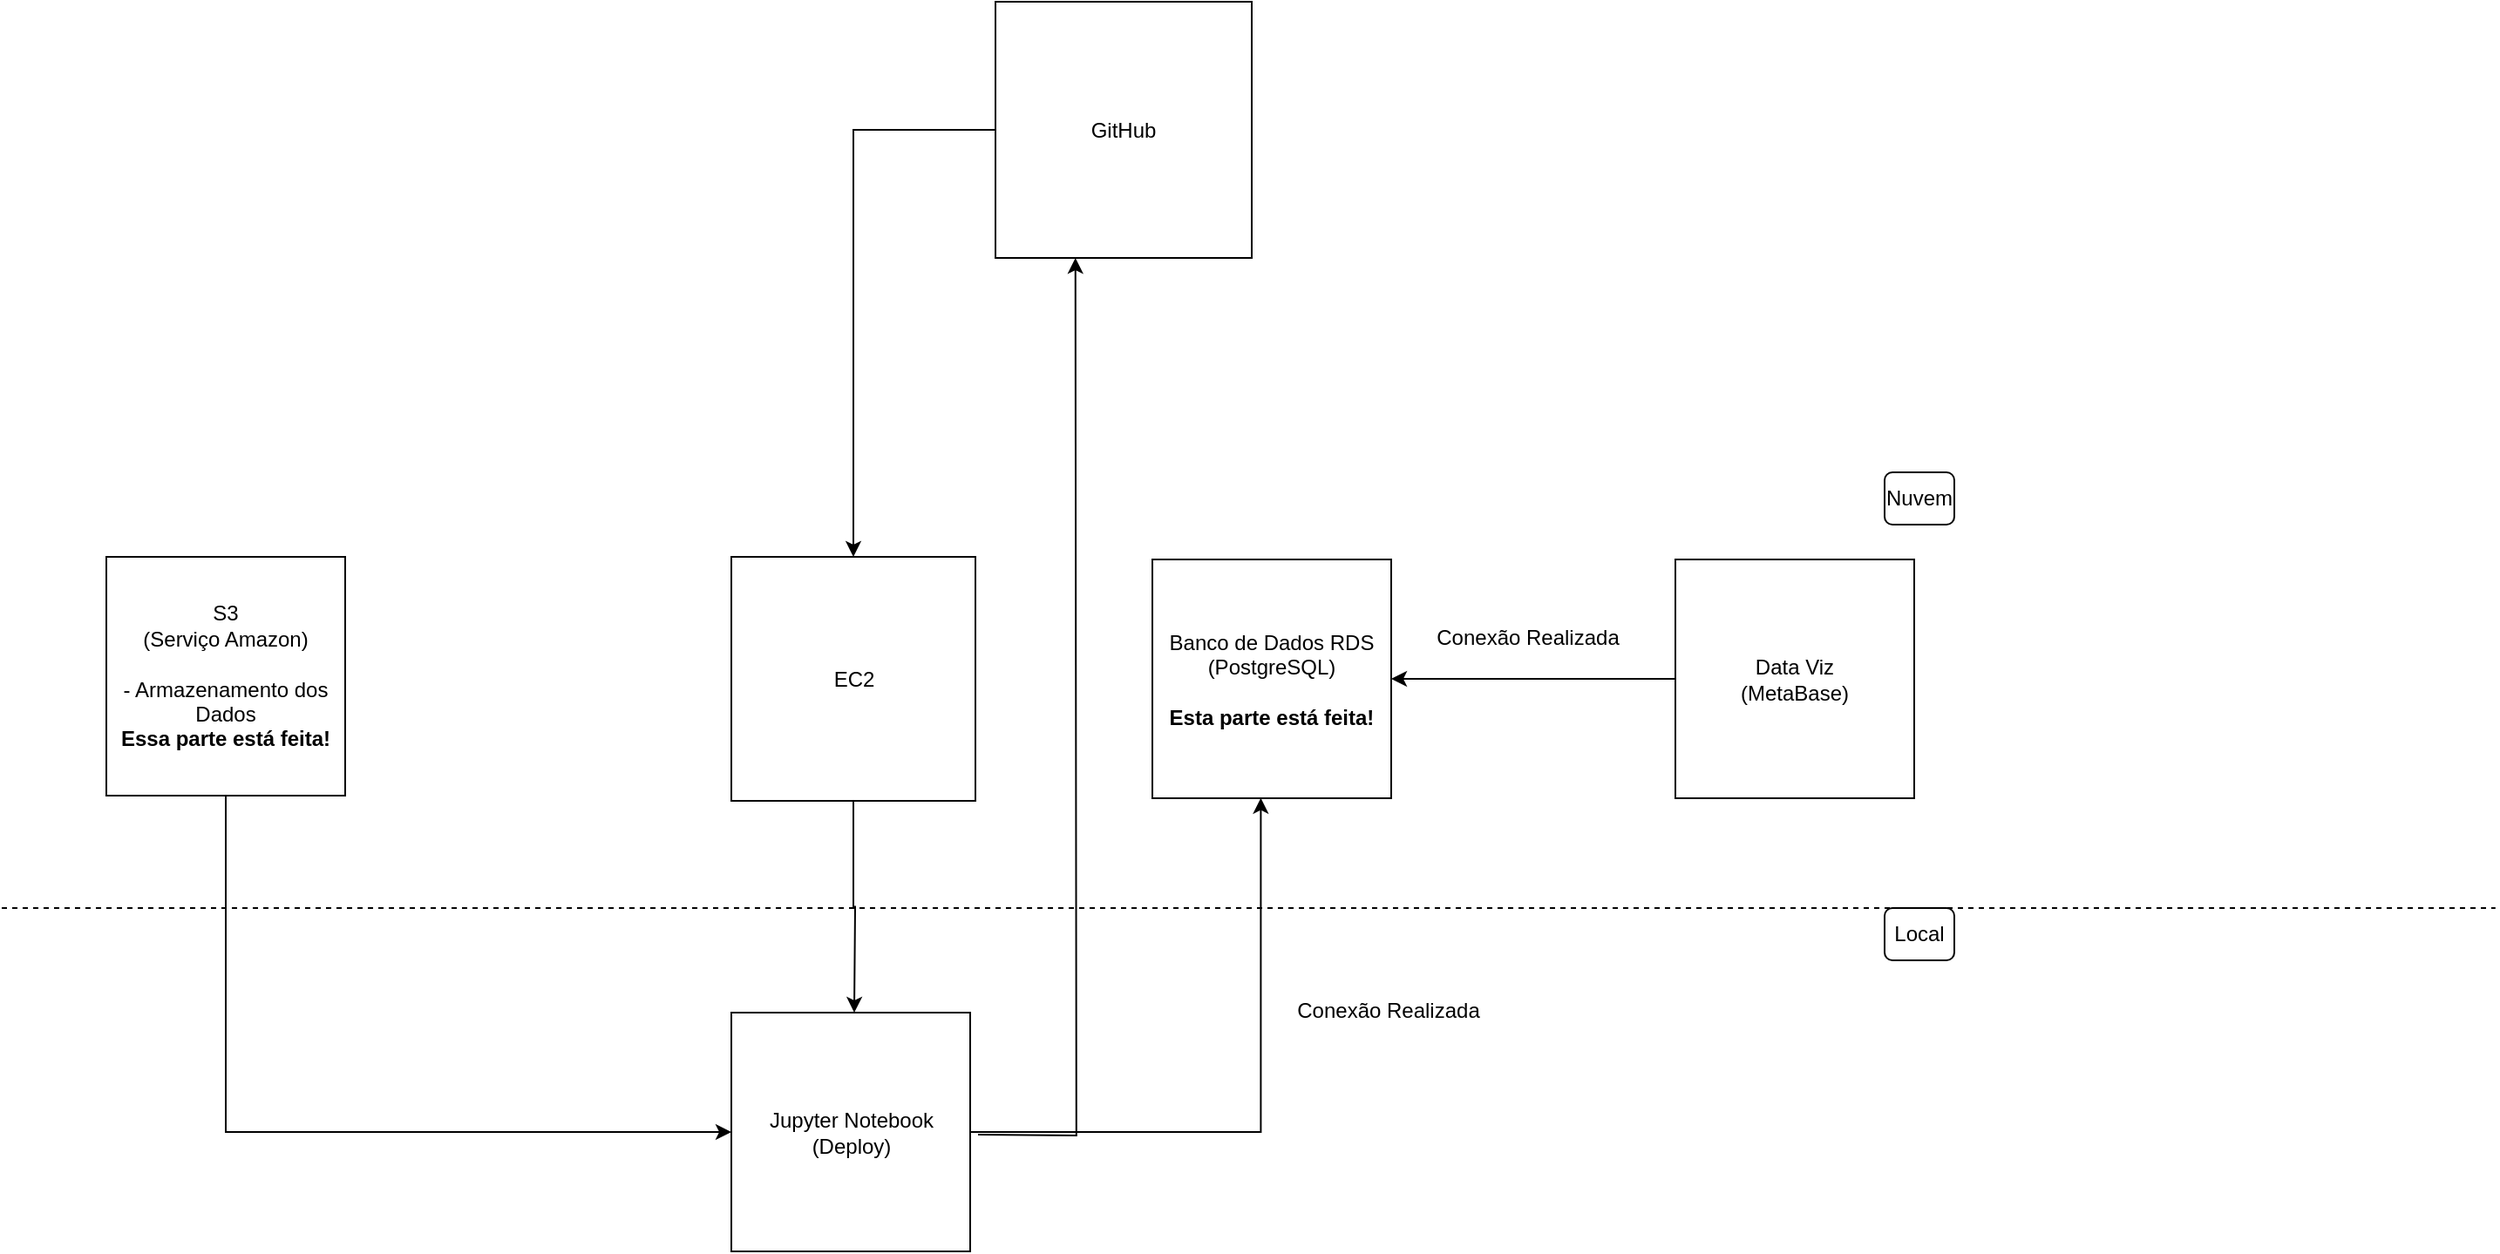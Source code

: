 <mxfile version="20.8.5" type="device"><diagram id="GRRAxrCWdDXO7nSstZkm" name="Página-1"><mxGraphModel dx="2117" dy="1750" grid="1" gridSize="10" guides="1" tooltips="1" connect="1" arrows="1" fold="1" page="1" pageScale="1" pageWidth="827" pageHeight="1169" math="0" shadow="0"><root><mxCell id="0"/><mxCell id="1" parent="0"/><mxCell id="Htcq_VYSwFxHklc7eyam-8" style="edgeStyle=orthogonalEdgeStyle;rounded=0;orthogonalLoop=1;jettySize=auto;html=1;exitX=0;exitY=0.5;exitDx=0;exitDy=0;entryX=1;entryY=0.5;entryDx=0;entryDy=0;" parent="1" source="Htcq_VYSwFxHklc7eyam-1" target="Htcq_VYSwFxHklc7eyam-2" edge="1"><mxGeometry relative="1" as="geometry"/></mxCell><mxCell id="Htcq_VYSwFxHklc7eyam-1" value="Data Viz&lt;br&gt;(MetaBase)" style="whiteSpace=wrap;html=1;aspect=fixed;" parent="1" vertex="1"><mxGeometry x="790" y="40" width="137" height="137" as="geometry"/></mxCell><mxCell id="Htcq_VYSwFxHklc7eyam-2" value="Banco de Dados RDS&lt;br&gt;(PostgreSQL)&lt;br&gt;&lt;br&gt;&lt;b&gt;Esta parte está feita!&lt;/b&gt;" style="whiteSpace=wrap;html=1;aspect=fixed;" parent="1" vertex="1"><mxGeometry x="490" y="40" width="137" height="137" as="geometry"/></mxCell><mxCell id="Htcq_VYSwFxHklc7eyam-12" style="edgeStyle=orthogonalEdgeStyle;rounded=0;orthogonalLoop=1;jettySize=auto;html=1;entryX=0.312;entryY=1.016;entryDx=0;entryDy=0;entryPerimeter=0;" parent="1" edge="1"><mxGeometry relative="1" as="geometry"><mxPoint x="445.864" y="-132.998" as="targetPoint"/><mxPoint x="390" y="370" as="sourcePoint"/></mxGeometry></mxCell><mxCell id="lv6_1FkGedSzQ8K0Bb6p-1" style="edgeStyle=orthogonalEdgeStyle;rounded=0;orthogonalLoop=1;jettySize=auto;html=1;entryX=0.454;entryY=0.999;entryDx=0;entryDy=0;entryPerimeter=0;" edge="1" parent="1" source="Htcq_VYSwFxHklc7eyam-3" target="Htcq_VYSwFxHklc7eyam-2"><mxGeometry relative="1" as="geometry"/></mxCell><mxCell id="Htcq_VYSwFxHklc7eyam-3" value="Jupyter Notebook&lt;br&gt;(Deploy)" style="whiteSpace=wrap;html=1;aspect=fixed;" parent="1" vertex="1"><mxGeometry x="248.5" y="300" width="137" height="137" as="geometry"/></mxCell><mxCell id="Htcq_VYSwFxHklc7eyam-9" style="edgeStyle=orthogonalEdgeStyle;rounded=0;orthogonalLoop=1;jettySize=auto;html=1;exitX=0.5;exitY=1;exitDx=0;exitDy=0;entryX=0;entryY=0.5;entryDx=0;entryDy=0;" parent="1" source="Htcq_VYSwFxHklc7eyam-4" target="Htcq_VYSwFxHklc7eyam-3" edge="1"><mxGeometry relative="1" as="geometry"/></mxCell><mxCell id="Htcq_VYSwFxHklc7eyam-4" value="S3&lt;br&gt;(Serviço Amazon)&lt;br&gt;&lt;br&gt;- Armazenamento dos Dados&lt;b&gt;&lt;br&gt;Essa parte está feita!&lt;/b&gt;" style="whiteSpace=wrap;html=1;aspect=fixed;" parent="1" vertex="1"><mxGeometry x="-110" y="38.5" width="137" height="137" as="geometry"/></mxCell><mxCell id="Htcq_VYSwFxHklc7eyam-5" value="" style="endArrow=none;dashed=1;html=1;rounded=0;" parent="1" edge="1"><mxGeometry width="50" height="50" relative="1" as="geometry"><mxPoint x="-170" y="240" as="sourcePoint"/><mxPoint x="1260.4" y="240" as="targetPoint"/></mxGeometry></mxCell><mxCell id="Htcq_VYSwFxHklc7eyam-13" style="edgeStyle=orthogonalEdgeStyle;rounded=0;orthogonalLoop=1;jettySize=auto;html=1;exitX=0.5;exitY=1;exitDx=0;exitDy=0;" parent="1" source="Htcq_VYSwFxHklc7eyam-10" edge="1"><mxGeometry relative="1" as="geometry"><mxPoint x="319" y="300" as="targetPoint"/></mxGeometry></mxCell><mxCell id="Htcq_VYSwFxHklc7eyam-10" value="EC2&lt;br&gt;" style="whiteSpace=wrap;html=1;aspect=fixed;" parent="1" vertex="1"><mxGeometry x="248.5" y="38.5" width="140" height="140" as="geometry"/></mxCell><mxCell id="Htcq_VYSwFxHklc7eyam-14" value="Local" style="rounded=1;whiteSpace=wrap;html=1;" parent="1" vertex="1"><mxGeometry x="910" y="240" width="40" height="30" as="geometry"/></mxCell><mxCell id="Htcq_VYSwFxHklc7eyam-15" value="Nuvem" style="rounded=1;whiteSpace=wrap;html=1;" parent="1" vertex="1"><mxGeometry x="910" y="-10" width="40" height="30" as="geometry"/></mxCell><mxCell id="iiAudzgspZkoovxa8n0w-6" style="edgeStyle=orthogonalEdgeStyle;rounded=0;orthogonalLoop=1;jettySize=auto;html=1;entryX=0.5;entryY=0;entryDx=0;entryDy=0;" parent="1" source="iiAudzgspZkoovxa8n0w-1" target="Htcq_VYSwFxHklc7eyam-10" edge="1"><mxGeometry relative="1" as="geometry"><mxPoint x="300.5" y="-43" as="targetPoint"/></mxGeometry></mxCell><mxCell id="iiAudzgspZkoovxa8n0w-1" value="GitHub&lt;br&gt;" style="whiteSpace=wrap;html=1;aspect=fixed;" parent="1" vertex="1"><mxGeometry x="400" y="-280" width="147" height="147" as="geometry"/></mxCell><mxCell id="lv6_1FkGedSzQ8K0Bb6p-3" value="Conexão Realizada" style="text;html=1;align=center;verticalAlign=middle;resizable=0;points=[];autosize=1;strokeColor=none;fillColor=none;" vertex="1" parent="1"><mxGeometry x="640" y="70" width="130" height="30" as="geometry"/></mxCell><mxCell id="lv6_1FkGedSzQ8K0Bb6p-4" value="Conexão Realizada&lt;br&gt;" style="text;html=1;align=center;verticalAlign=middle;resizable=0;points=[];autosize=1;strokeColor=none;fillColor=none;" vertex="1" parent="1"><mxGeometry x="560" y="284" width="130" height="30" as="geometry"/></mxCell></root></mxGraphModel></diagram></mxfile>
